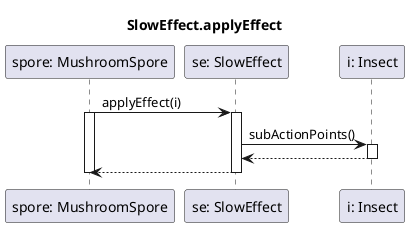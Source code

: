 @startuml SlowEffect
title SlowEffect.applyEffect

participant "spore: MushroomSpore" as spore
participant "se: SlowEffect" as effect
participant "i: Insect" as insect


spore -> effect : applyEffect(i)
activate spore
activate effect

effect->insect: subActionPoints()
activate insect

effect<--insect
deactivate insect

spore <--effect
deactivate effect
deactivate spore



@enduml